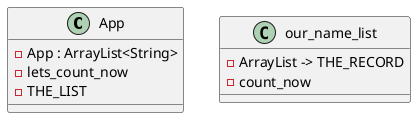 @startuml
'https://plantuml.com/sequence-diagram

class App{
- App : ArrayList<String>
- lets_count_now
- THE_LIST
}
class our_name_list{
- ArrayList -> THE_RECORD
- count_now

}
@enduml